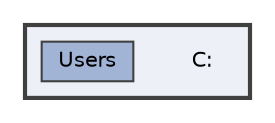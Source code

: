 digraph "C:"
{
 // LATEX_PDF_SIZE
  bgcolor="transparent";
  edge [fontname=Helvetica,fontsize=10,labelfontname=Helvetica,labelfontsize=10];
  node [fontname=Helvetica,fontsize=10,shape=box,height=0.2,width=0.4];
  compound=true
  subgraph clusterdir_e6bb53534ac0e427887cf7a94c0c004e {
    graph [ bgcolor="#edf0f7", pencolor="grey25", label="", fontname=Helvetica,fontsize=10 style="filled,bold", URL="dir_e6bb53534ac0e427887cf7a94c0c004e.html",tooltip=""]
    dir_e6bb53534ac0e427887cf7a94c0c004e [shape=plaintext, label="C:"];
  dir_8ceffd4ee35c3518d4e8bdc7e638efe8 [label="Users", fillcolor="#a2b4d6", color="grey25", style="filled", URL="dir_8ceffd4ee35c3518d4e8bdc7e638efe8.html",tooltip=""];
  }
}

